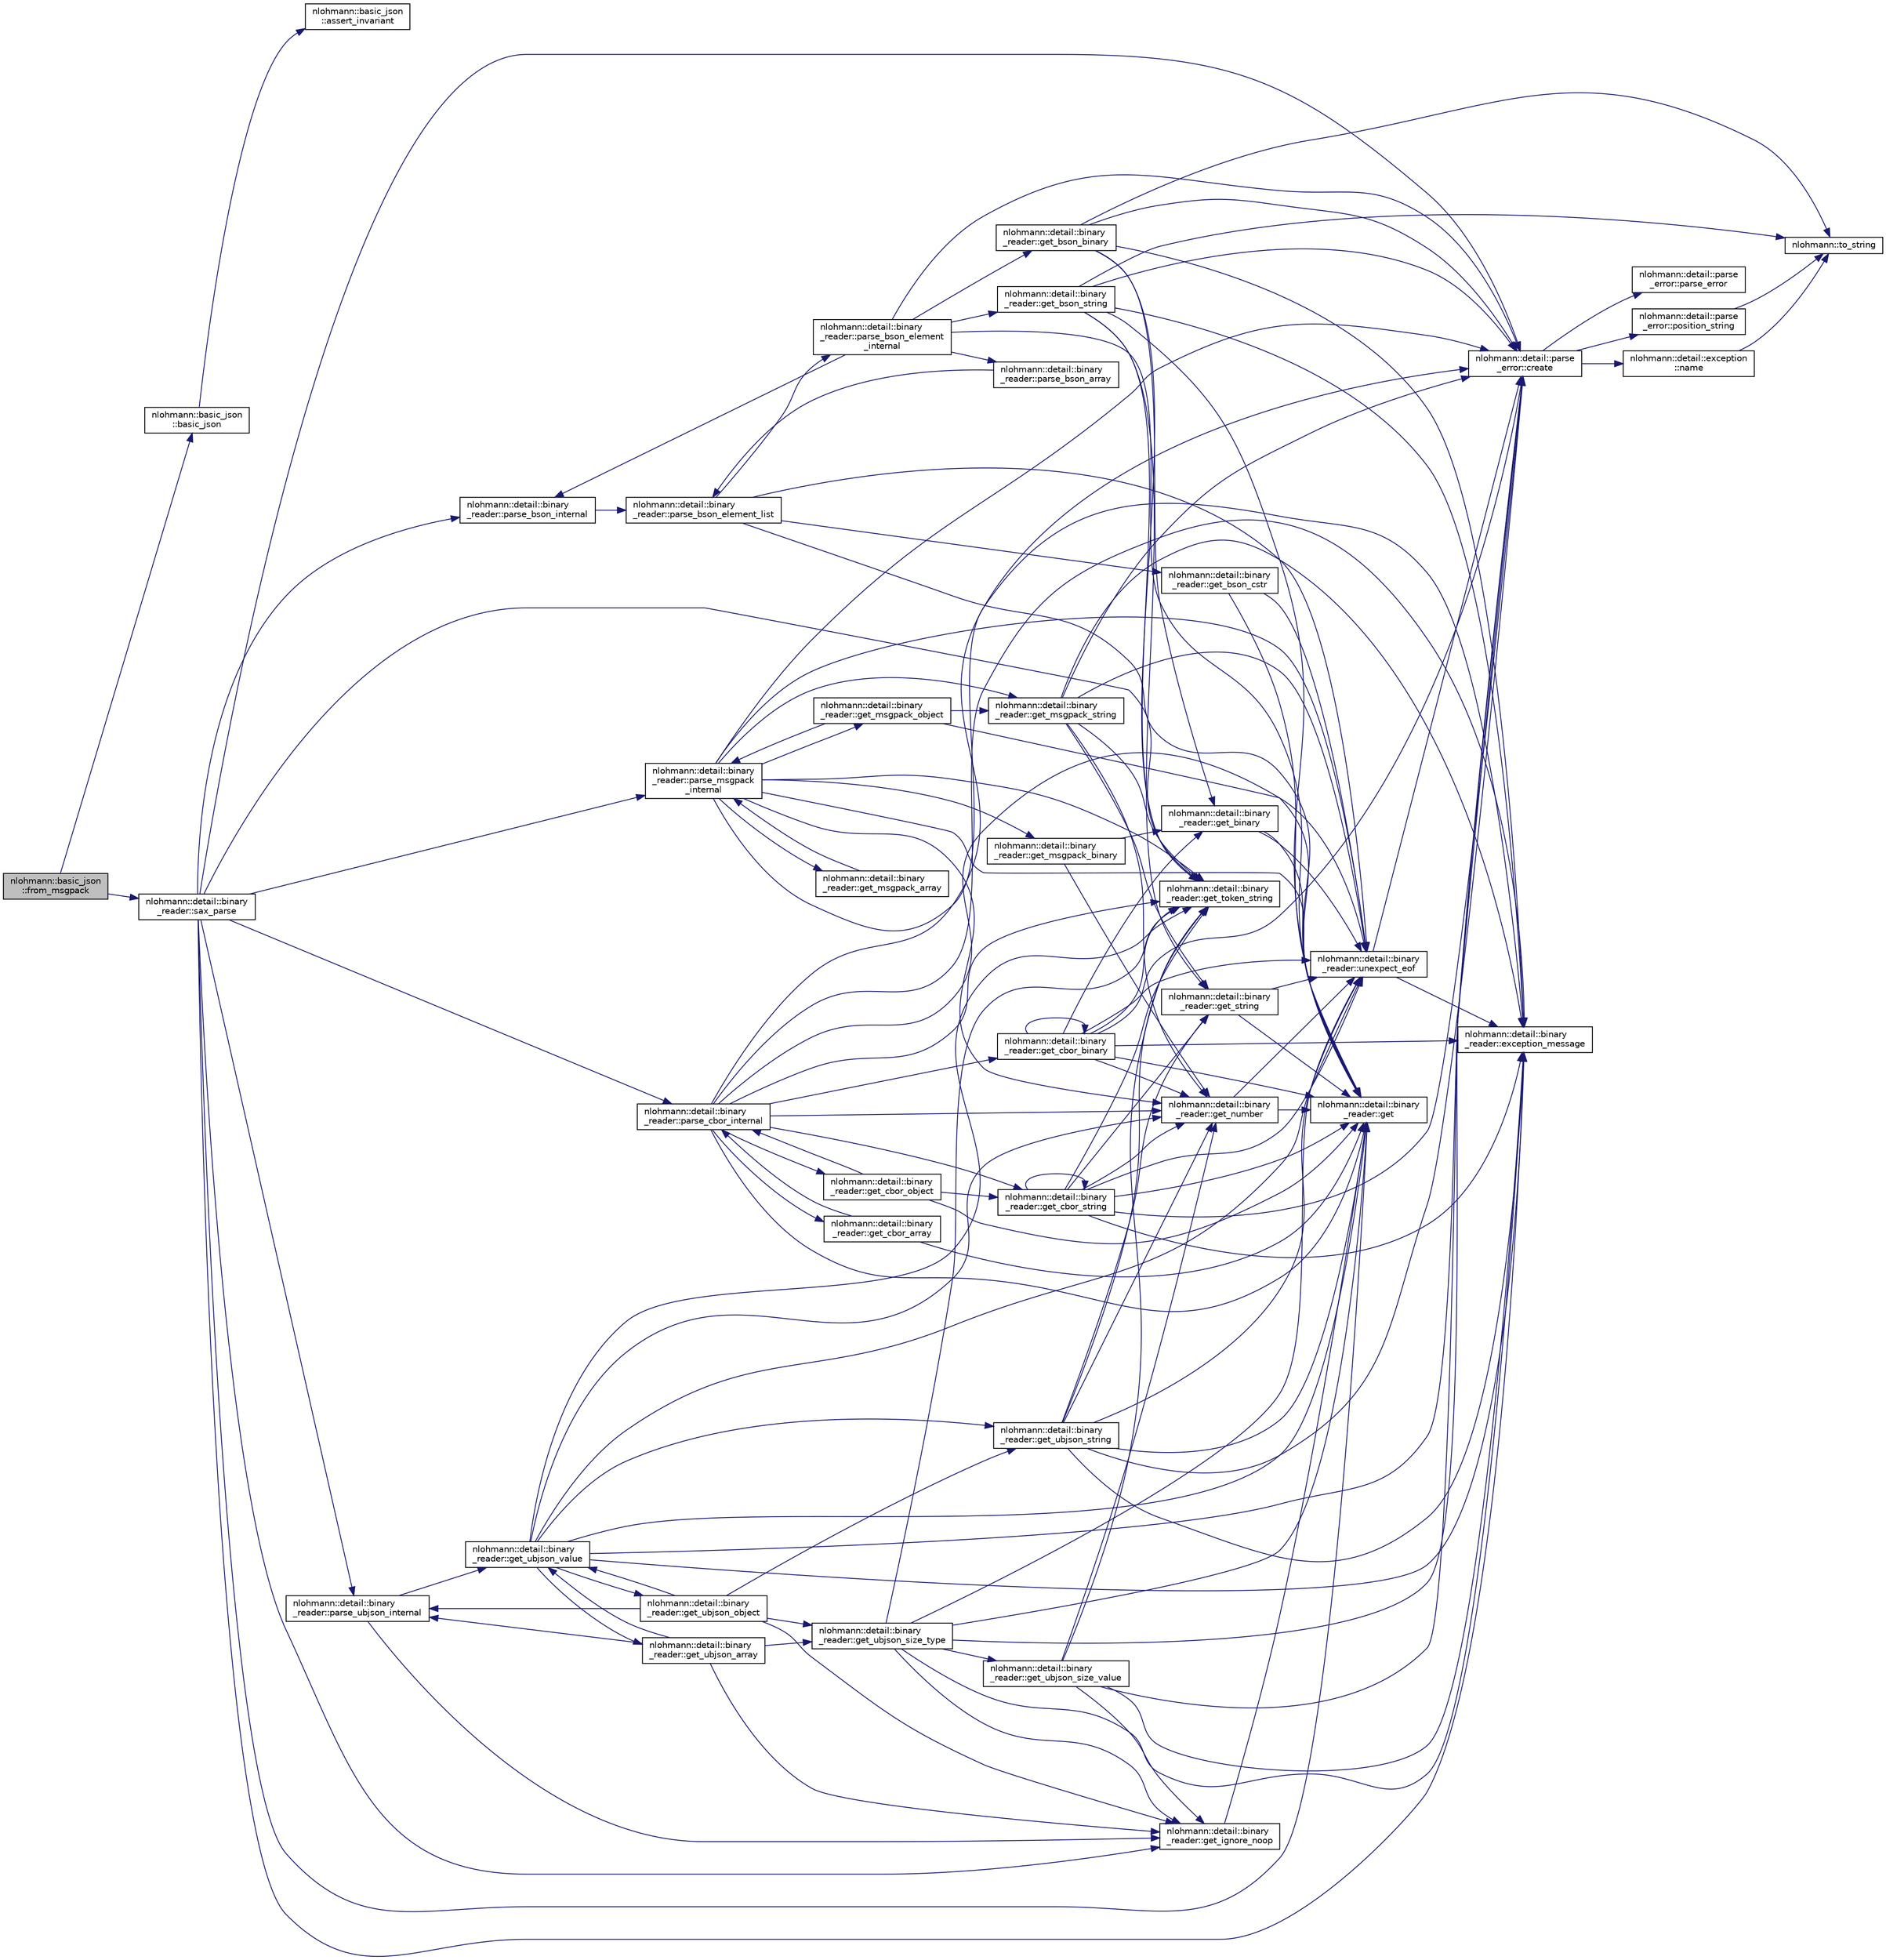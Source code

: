 digraph "nlohmann::basic_json::from_msgpack"
{
 // LATEX_PDF_SIZE
  edge [fontname="Helvetica",fontsize="10",labelfontname="Helvetica",labelfontsize="10"];
  node [fontname="Helvetica",fontsize="10",shape=record];
  rankdir="LR";
  Node1 [label="nlohmann::basic_json\l::from_msgpack",height=0.2,width=0.4,color="black", fillcolor="grey75", style="filled", fontcolor="black",tooltip=" "];
  Node1 -> Node2 [color="midnightblue",fontsize="10",style="solid",fontname="Helvetica"];
  Node2 [label="nlohmann::basic_json\l::basic_json",height=0.2,width=0.4,color="black", fillcolor="white", style="filled",URL="$classnlohmann_1_1basic__json.html#a19734fbc9c97d536832892ddacd6b62a",tooltip="create an empty value with a given type"];
  Node2 -> Node3 [color="midnightblue",fontsize="10",style="solid",fontname="Helvetica"];
  Node3 [label="nlohmann::basic_json\l::assert_invariant",height=0.2,width=0.4,color="black", fillcolor="white", style="filled",URL="$classnlohmann_1_1basic__json.html#aa7e7b1bdb6e9dbcfa5e284e8a2fb6464",tooltip="checks the class invariants"];
  Node1 -> Node4 [color="midnightblue",fontsize="10",style="solid",fontname="Helvetica"];
  Node4 [label="nlohmann::detail::binary\l_reader::sax_parse",height=0.2,width=0.4,color="black", fillcolor="white", style="filled",URL="$classnlohmann_1_1detail_1_1binary__reader.html#a6d8a2ff9f79212172d27f17a753bda35",tooltip=" "];
  Node4 -> Node5 [color="midnightblue",fontsize="10",style="solid",fontname="Helvetica"];
  Node5 [label="nlohmann::detail::parse\l_error::create",height=0.2,width=0.4,color="black", fillcolor="white", style="filled",URL="$classnlohmann_1_1detail_1_1parse__error.html#a137ea4d27de45d8a844fd13451d40f3d",tooltip="create a parse error exception"];
  Node5 -> Node6 [color="midnightblue",fontsize="10",style="solid",fontname="Helvetica"];
  Node6 [label="nlohmann::detail::exception\l::name",height=0.2,width=0.4,color="black", fillcolor="white", style="filled",URL="$classnlohmann_1_1detail_1_1exception.html#abf41a7e9178356314082284e6cfea278",tooltip=" "];
  Node6 -> Node7 [color="midnightblue",fontsize="10",style="solid",fontname="Helvetica"];
  Node7 [label="nlohmann::to_string",height=0.2,width=0.4,color="black", fillcolor="white", style="filled",URL="$namespacenlohmann.html#a6ce645a0b8717757e096a5b5773b7a16",tooltip="user-defined to_string function for JSON values"];
  Node5 -> Node8 [color="midnightblue",fontsize="10",style="solid",fontname="Helvetica"];
  Node8 [label="nlohmann::detail::parse\l_error::parse_error",height=0.2,width=0.4,color="black", fillcolor="white", style="filled",URL="$classnlohmann_1_1detail_1_1parse__error.html#a0ea816ea3521d7109407948cb1b850f7",tooltip=" "];
  Node5 -> Node9 [color="midnightblue",fontsize="10",style="solid",fontname="Helvetica"];
  Node9 [label="nlohmann::detail::parse\l_error::position_string",height=0.2,width=0.4,color="black", fillcolor="white", style="filled",URL="$classnlohmann_1_1detail_1_1parse__error.html#aefe74adeaa48781464ba2fd2ec63d221",tooltip=" "];
  Node9 -> Node7 [color="midnightblue",fontsize="10",style="solid",fontname="Helvetica"];
  Node4 -> Node10 [color="midnightblue",fontsize="10",style="solid",fontname="Helvetica"];
  Node10 [label="nlohmann::detail::binary\l_reader::exception_message",height=0.2,width=0.4,color="black", fillcolor="white", style="filled",URL="$classnlohmann_1_1detail_1_1binary__reader.html#a9c413c9a1bade1ce345740f4d69156f0",tooltip=" "];
  Node4 -> Node11 [color="midnightblue",fontsize="10",style="solid",fontname="Helvetica"];
  Node11 [label="nlohmann::detail::binary\l_reader::get",height=0.2,width=0.4,color="black", fillcolor="white", style="filled",URL="$classnlohmann_1_1detail_1_1binary__reader.html#a8e56fe7dfc10be90ca2fb13f2c01646c",tooltip="get next character from the input"];
  Node4 -> Node12 [color="midnightblue",fontsize="10",style="solid",fontname="Helvetica"];
  Node12 [label="nlohmann::detail::binary\l_reader::get_ignore_noop",height=0.2,width=0.4,color="black", fillcolor="white", style="filled",URL="$classnlohmann_1_1detail_1_1binary__reader.html#a3f024d4c45fed850be25756e58491229",tooltip=" "];
  Node12 -> Node11 [color="midnightblue",fontsize="10",style="solid",fontname="Helvetica"];
  Node4 -> Node13 [color="midnightblue",fontsize="10",style="solid",fontname="Helvetica"];
  Node13 [label="nlohmann::detail::binary\l_reader::get_token_string",height=0.2,width=0.4,color="black", fillcolor="white", style="filled",URL="$classnlohmann_1_1detail_1_1binary__reader.html#a7d323283c60a0b89ee5eeadf5cb9a5ad",tooltip=" "];
  Node4 -> Node14 [color="midnightblue",fontsize="10",style="solid",fontname="Helvetica"];
  Node14 [label="nlohmann::detail::binary\l_reader::parse_bson_internal",height=0.2,width=0.4,color="black", fillcolor="white", style="filled",URL="$classnlohmann_1_1detail_1_1binary__reader.html#abf2051ba57d9ea9b378a2e7c14e22b34",tooltip="Reads in a BSON-object and passes it to the SAX-parser."];
  Node14 -> Node15 [color="midnightblue",fontsize="10",style="solid",fontname="Helvetica"];
  Node15 [label="nlohmann::detail::binary\l_reader::parse_bson_element_list",height=0.2,width=0.4,color="black", fillcolor="white", style="filled",URL="$classnlohmann_1_1detail_1_1binary__reader.html#a4e07b75ccb2579d0e738b894f0fd8cf8",tooltip="Read a BSON element list (as specified in the BSON-spec)"];
  Node15 -> Node11 [color="midnightblue",fontsize="10",style="solid",fontname="Helvetica"];
  Node15 -> Node16 [color="midnightblue",fontsize="10",style="solid",fontname="Helvetica"];
  Node16 [label="nlohmann::detail::binary\l_reader::get_bson_cstr",height=0.2,width=0.4,color="black", fillcolor="white", style="filled",URL="$classnlohmann_1_1detail_1_1binary__reader.html#a354cbbaaea672c024ac949e1801c4302",tooltip="Parses a C-style string from the BSON input."];
  Node16 -> Node11 [color="midnightblue",fontsize="10",style="solid",fontname="Helvetica"];
  Node16 -> Node17 [color="midnightblue",fontsize="10",style="solid",fontname="Helvetica"];
  Node17 [label="nlohmann::detail::binary\l_reader::unexpect_eof",height=0.2,width=0.4,color="black", fillcolor="white", style="filled",URL="$classnlohmann_1_1detail_1_1binary__reader.html#a61a0bd8bbe7b560bd429fa990ba3ba1a",tooltip=" "];
  Node17 -> Node5 [color="midnightblue",fontsize="10",style="solid",fontname="Helvetica"];
  Node17 -> Node10 [color="midnightblue",fontsize="10",style="solid",fontname="Helvetica"];
  Node15 -> Node18 [color="midnightblue",fontsize="10",style="solid",fontname="Helvetica"];
  Node18 [label="nlohmann::detail::binary\l_reader::parse_bson_element\l_internal",height=0.2,width=0.4,color="black", fillcolor="white", style="filled",URL="$classnlohmann_1_1detail_1_1binary__reader.html#a1643f3ba2c9cd4ee58f76d06d1939432",tooltip="Read a BSON document element of the given element_type."];
  Node18 -> Node5 [color="midnightblue",fontsize="10",style="solid",fontname="Helvetica"];
  Node18 -> Node11 [color="midnightblue",fontsize="10",style="solid",fontname="Helvetica"];
  Node18 -> Node19 [color="midnightblue",fontsize="10",style="solid",fontname="Helvetica"];
  Node19 [label="nlohmann::detail::binary\l_reader::get_bson_binary",height=0.2,width=0.4,color="black", fillcolor="white", style="filled",URL="$classnlohmann_1_1detail_1_1binary__reader.html#a9940f56290b9278c58772eda2931e599",tooltip="Parses a byte array input of length len from the BSON input."];
  Node19 -> Node5 [color="midnightblue",fontsize="10",style="solid",fontname="Helvetica"];
  Node19 -> Node10 [color="midnightblue",fontsize="10",style="solid",fontname="Helvetica"];
  Node19 -> Node20 [color="midnightblue",fontsize="10",style="solid",fontname="Helvetica"];
  Node20 [label="nlohmann::detail::binary\l_reader::get_binary",height=0.2,width=0.4,color="black", fillcolor="white", style="filled",URL="$classnlohmann_1_1detail_1_1binary__reader.html#a55e13d567a53234573ab3833c0ca32e9",tooltip="create a byte array by reading bytes from the input"];
  Node20 -> Node11 [color="midnightblue",fontsize="10",style="solid",fontname="Helvetica"];
  Node20 -> Node17 [color="midnightblue",fontsize="10",style="solid",fontname="Helvetica"];
  Node19 -> Node13 [color="midnightblue",fontsize="10",style="solid",fontname="Helvetica"];
  Node19 -> Node7 [color="midnightblue",fontsize="10",style="solid",fontname="Helvetica"];
  Node18 -> Node21 [color="midnightblue",fontsize="10",style="solid",fontname="Helvetica"];
  Node21 [label="nlohmann::detail::binary\l_reader::get_bson_string",height=0.2,width=0.4,color="black", fillcolor="white", style="filled",URL="$classnlohmann_1_1detail_1_1binary__reader.html#a23921422802aa472360dd05023e20565",tooltip="Parses a zero-terminated string of length len from the BSON input."];
  Node21 -> Node5 [color="midnightblue",fontsize="10",style="solid",fontname="Helvetica"];
  Node21 -> Node10 [color="midnightblue",fontsize="10",style="solid",fontname="Helvetica"];
  Node21 -> Node11 [color="midnightblue",fontsize="10",style="solid",fontname="Helvetica"];
  Node21 -> Node22 [color="midnightblue",fontsize="10",style="solid",fontname="Helvetica"];
  Node22 [label="nlohmann::detail::binary\l_reader::get_string",height=0.2,width=0.4,color="black", fillcolor="white", style="filled",URL="$classnlohmann_1_1detail_1_1binary__reader.html#a540919db22df36512f05a88945c13263",tooltip="create a string by reading characters from the input"];
  Node22 -> Node11 [color="midnightblue",fontsize="10",style="solid",fontname="Helvetica"];
  Node22 -> Node17 [color="midnightblue",fontsize="10",style="solid",fontname="Helvetica"];
  Node21 -> Node13 [color="midnightblue",fontsize="10",style="solid",fontname="Helvetica"];
  Node21 -> Node7 [color="midnightblue",fontsize="10",style="solid",fontname="Helvetica"];
  Node18 -> Node23 [color="midnightblue",fontsize="10",style="solid",fontname="Helvetica"];
  Node23 [label="nlohmann::detail::binary\l_reader::parse_bson_array",height=0.2,width=0.4,color="black", fillcolor="white", style="filled",URL="$classnlohmann_1_1detail_1_1binary__reader.html#a23eb89a222e22533e9fd43e76722f44f",tooltip="Reads an array from the BSON input and passes it to the SAX-parser."];
  Node23 -> Node15 [color="midnightblue",fontsize="10",style="solid",fontname="Helvetica"];
  Node18 -> Node14 [color="midnightblue",fontsize="10",style="solid",fontname="Helvetica"];
  Node15 -> Node17 [color="midnightblue",fontsize="10",style="solid",fontname="Helvetica"];
  Node4 -> Node24 [color="midnightblue",fontsize="10",style="solid",fontname="Helvetica"];
  Node24 [label="nlohmann::detail::binary\l_reader::parse_cbor_internal",height=0.2,width=0.4,color="black", fillcolor="white", style="filled",URL="$classnlohmann_1_1detail_1_1binary__reader.html#ae60ecf77ce634ad0b90a97f28ef1e26c",tooltip=" "];
  Node24 -> Node5 [color="midnightblue",fontsize="10",style="solid",fontname="Helvetica"];
  Node24 -> Node10 [color="midnightblue",fontsize="10",style="solid",fontname="Helvetica"];
  Node24 -> Node11 [color="midnightblue",fontsize="10",style="solid",fontname="Helvetica"];
  Node24 -> Node25 [color="midnightblue",fontsize="10",style="solid",fontname="Helvetica"];
  Node25 [label="nlohmann::detail::binary\l_reader::get_cbor_array",height=0.2,width=0.4,color="black", fillcolor="white", style="filled",URL="$classnlohmann_1_1detail_1_1binary__reader.html#a71da004e059642307acd414e8ab18877",tooltip=" "];
  Node25 -> Node11 [color="midnightblue",fontsize="10",style="solid",fontname="Helvetica"];
  Node25 -> Node24 [color="midnightblue",fontsize="10",style="solid",fontname="Helvetica"];
  Node24 -> Node26 [color="midnightblue",fontsize="10",style="solid",fontname="Helvetica"];
  Node26 [label="nlohmann::detail::binary\l_reader::get_cbor_binary",height=0.2,width=0.4,color="black", fillcolor="white", style="filled",URL="$classnlohmann_1_1detail_1_1binary__reader.html#acb001d18095dc5bcf7336ae5122b8340",tooltip="reads a CBOR byte array"];
  Node26 -> Node5 [color="midnightblue",fontsize="10",style="solid",fontname="Helvetica"];
  Node26 -> Node10 [color="midnightblue",fontsize="10",style="solid",fontname="Helvetica"];
  Node26 -> Node11 [color="midnightblue",fontsize="10",style="solid",fontname="Helvetica"];
  Node26 -> Node20 [color="midnightblue",fontsize="10",style="solid",fontname="Helvetica"];
  Node26 -> Node26 [color="midnightblue",fontsize="10",style="solid",fontname="Helvetica"];
  Node26 -> Node27 [color="midnightblue",fontsize="10",style="solid",fontname="Helvetica"];
  Node27 [label="nlohmann::detail::binary\l_reader::get_number",height=0.2,width=0.4,color="black", fillcolor="white", style="filled",URL="$classnlohmann_1_1detail_1_1binary__reader.html#ac356c6364fe0273d3303fb7a447f4ef6",tooltip=" "];
  Node27 -> Node11 [color="midnightblue",fontsize="10",style="solid",fontname="Helvetica"];
  Node27 -> Node17 [color="midnightblue",fontsize="10",style="solid",fontname="Helvetica"];
  Node26 -> Node13 [color="midnightblue",fontsize="10",style="solid",fontname="Helvetica"];
  Node26 -> Node17 [color="midnightblue",fontsize="10",style="solid",fontname="Helvetica"];
  Node24 -> Node28 [color="midnightblue",fontsize="10",style="solid",fontname="Helvetica"];
  Node28 [label="nlohmann::detail::binary\l_reader::get_cbor_object",height=0.2,width=0.4,color="black", fillcolor="white", style="filled",URL="$classnlohmann_1_1detail_1_1binary__reader.html#ad90a59f7616f8529f6cece4485ebd5a3",tooltip=" "];
  Node28 -> Node11 [color="midnightblue",fontsize="10",style="solid",fontname="Helvetica"];
  Node28 -> Node29 [color="midnightblue",fontsize="10",style="solid",fontname="Helvetica"];
  Node29 [label="nlohmann::detail::binary\l_reader::get_cbor_string",height=0.2,width=0.4,color="black", fillcolor="white", style="filled",URL="$classnlohmann_1_1detail_1_1binary__reader.html#a545a44ae4b3fa2b7a61d9e8517fb7154",tooltip="reads a CBOR string"];
  Node29 -> Node5 [color="midnightblue",fontsize="10",style="solid",fontname="Helvetica"];
  Node29 -> Node10 [color="midnightblue",fontsize="10",style="solid",fontname="Helvetica"];
  Node29 -> Node11 [color="midnightblue",fontsize="10",style="solid",fontname="Helvetica"];
  Node29 -> Node29 [color="midnightblue",fontsize="10",style="solid",fontname="Helvetica"];
  Node29 -> Node27 [color="midnightblue",fontsize="10",style="solid",fontname="Helvetica"];
  Node29 -> Node22 [color="midnightblue",fontsize="10",style="solid",fontname="Helvetica"];
  Node29 -> Node13 [color="midnightblue",fontsize="10",style="solid",fontname="Helvetica"];
  Node29 -> Node17 [color="midnightblue",fontsize="10",style="solid",fontname="Helvetica"];
  Node28 -> Node24 [color="midnightblue",fontsize="10",style="solid",fontname="Helvetica"];
  Node24 -> Node29 [color="midnightblue",fontsize="10",style="solid",fontname="Helvetica"];
  Node24 -> Node27 [color="midnightblue",fontsize="10",style="solid",fontname="Helvetica"];
  Node24 -> Node13 [color="midnightblue",fontsize="10",style="solid",fontname="Helvetica"];
  Node24 -> Node17 [color="midnightblue",fontsize="10",style="solid",fontname="Helvetica"];
  Node4 -> Node30 [color="midnightblue",fontsize="10",style="solid",fontname="Helvetica"];
  Node30 [label="nlohmann::detail::binary\l_reader::parse_msgpack\l_internal",height=0.2,width=0.4,color="black", fillcolor="white", style="filled",URL="$classnlohmann_1_1detail_1_1binary__reader.html#ae020385ce9424271d61f85d3842c02cb",tooltip=" "];
  Node30 -> Node5 [color="midnightblue",fontsize="10",style="solid",fontname="Helvetica"];
  Node30 -> Node10 [color="midnightblue",fontsize="10",style="solid",fontname="Helvetica"];
  Node30 -> Node11 [color="midnightblue",fontsize="10",style="solid",fontname="Helvetica"];
  Node30 -> Node31 [color="midnightblue",fontsize="10",style="solid",fontname="Helvetica"];
  Node31 [label="nlohmann::detail::binary\l_reader::get_msgpack_array",height=0.2,width=0.4,color="black", fillcolor="white", style="filled",URL="$classnlohmann_1_1detail_1_1binary__reader.html#a0ce1d7066597952efb008aaf578b2bd6",tooltip=" "];
  Node31 -> Node30 [color="midnightblue",fontsize="10",style="solid",fontname="Helvetica"];
  Node30 -> Node32 [color="midnightblue",fontsize="10",style="solid",fontname="Helvetica"];
  Node32 [label="nlohmann::detail::binary\l_reader::get_msgpack_binary",height=0.2,width=0.4,color="black", fillcolor="white", style="filled",URL="$classnlohmann_1_1detail_1_1binary__reader.html#a389e550fd397a48121cb82d92bb7475a",tooltip="reads a MessagePack byte array"];
  Node32 -> Node20 [color="midnightblue",fontsize="10",style="solid",fontname="Helvetica"];
  Node32 -> Node27 [color="midnightblue",fontsize="10",style="solid",fontname="Helvetica"];
  Node30 -> Node33 [color="midnightblue",fontsize="10",style="solid",fontname="Helvetica"];
  Node33 [label="nlohmann::detail::binary\l_reader::get_msgpack_object",height=0.2,width=0.4,color="black", fillcolor="white", style="filled",URL="$classnlohmann_1_1detail_1_1binary__reader.html#a8bebd21ceef09b6b2562e87861832700",tooltip=" "];
  Node33 -> Node11 [color="midnightblue",fontsize="10",style="solid",fontname="Helvetica"];
  Node33 -> Node34 [color="midnightblue",fontsize="10",style="solid",fontname="Helvetica"];
  Node34 [label="nlohmann::detail::binary\l_reader::get_msgpack_string",height=0.2,width=0.4,color="black", fillcolor="white", style="filled",URL="$classnlohmann_1_1detail_1_1binary__reader.html#ad8cba5585327caa550dd5b6dd25a64f8",tooltip="reads a MessagePack string"];
  Node34 -> Node5 [color="midnightblue",fontsize="10",style="solid",fontname="Helvetica"];
  Node34 -> Node10 [color="midnightblue",fontsize="10",style="solid",fontname="Helvetica"];
  Node34 -> Node27 [color="midnightblue",fontsize="10",style="solid",fontname="Helvetica"];
  Node34 -> Node22 [color="midnightblue",fontsize="10",style="solid",fontname="Helvetica"];
  Node34 -> Node13 [color="midnightblue",fontsize="10",style="solid",fontname="Helvetica"];
  Node34 -> Node17 [color="midnightblue",fontsize="10",style="solid",fontname="Helvetica"];
  Node33 -> Node30 [color="midnightblue",fontsize="10",style="solid",fontname="Helvetica"];
  Node30 -> Node34 [color="midnightblue",fontsize="10",style="solid",fontname="Helvetica"];
  Node30 -> Node27 [color="midnightblue",fontsize="10",style="solid",fontname="Helvetica"];
  Node30 -> Node13 [color="midnightblue",fontsize="10",style="solid",fontname="Helvetica"];
  Node30 -> Node17 [color="midnightblue",fontsize="10",style="solid",fontname="Helvetica"];
  Node4 -> Node35 [color="midnightblue",fontsize="10",style="solid",fontname="Helvetica"];
  Node35 [label="nlohmann::detail::binary\l_reader::parse_ubjson_internal",height=0.2,width=0.4,color="black", fillcolor="white", style="filled",URL="$classnlohmann_1_1detail_1_1binary__reader.html#a5a79480d661019b0f3fc615ae12f7de7",tooltip=" "];
  Node35 -> Node12 [color="midnightblue",fontsize="10",style="solid",fontname="Helvetica"];
  Node35 -> Node36 [color="midnightblue",fontsize="10",style="solid",fontname="Helvetica"];
  Node36 [label="nlohmann::detail::binary\l_reader::get_ubjson_value",height=0.2,width=0.4,color="black", fillcolor="white", style="filled",URL="$classnlohmann_1_1detail_1_1binary__reader.html#ad921c3450aba90b2b3d8c8696bb84f42",tooltip=" "];
  Node36 -> Node5 [color="midnightblue",fontsize="10",style="solid",fontname="Helvetica"];
  Node36 -> Node10 [color="midnightblue",fontsize="10",style="solid",fontname="Helvetica"];
  Node36 -> Node11 [color="midnightblue",fontsize="10",style="solid",fontname="Helvetica"];
  Node36 -> Node27 [color="midnightblue",fontsize="10",style="solid",fontname="Helvetica"];
  Node36 -> Node13 [color="midnightblue",fontsize="10",style="solid",fontname="Helvetica"];
  Node36 -> Node37 [color="midnightblue",fontsize="10",style="solid",fontname="Helvetica"];
  Node37 [label="nlohmann::detail::binary\l_reader::get_ubjson_array",height=0.2,width=0.4,color="black", fillcolor="white", style="filled",URL="$classnlohmann_1_1detail_1_1binary__reader.html#afb36cb588b795efa513fc95e949493b7",tooltip=" "];
  Node37 -> Node12 [color="midnightblue",fontsize="10",style="solid",fontname="Helvetica"];
  Node37 -> Node38 [color="midnightblue",fontsize="10",style="solid",fontname="Helvetica"];
  Node38 [label="nlohmann::detail::binary\l_reader::get_ubjson_size_type",height=0.2,width=0.4,color="black", fillcolor="white", style="filled",URL="$classnlohmann_1_1detail_1_1binary__reader.html#a223f639bb543e6f1fe1a4419036dfa77",tooltip="determine the type and size for a container"];
  Node38 -> Node5 [color="midnightblue",fontsize="10",style="solid",fontname="Helvetica"];
  Node38 -> Node10 [color="midnightblue",fontsize="10",style="solid",fontname="Helvetica"];
  Node38 -> Node11 [color="midnightblue",fontsize="10",style="solid",fontname="Helvetica"];
  Node38 -> Node12 [color="midnightblue",fontsize="10",style="solid",fontname="Helvetica"];
  Node38 -> Node13 [color="midnightblue",fontsize="10",style="solid",fontname="Helvetica"];
  Node38 -> Node39 [color="midnightblue",fontsize="10",style="solid",fontname="Helvetica"];
  Node39 [label="nlohmann::detail::binary\l_reader::get_ubjson_size_value",height=0.2,width=0.4,color="black", fillcolor="white", style="filled",URL="$classnlohmann_1_1detail_1_1binary__reader.html#aba7ba9ec9a52ad2bee8baff70176aa20",tooltip=" "];
  Node39 -> Node5 [color="midnightblue",fontsize="10",style="solid",fontname="Helvetica"];
  Node39 -> Node10 [color="midnightblue",fontsize="10",style="solid",fontname="Helvetica"];
  Node39 -> Node12 [color="midnightblue",fontsize="10",style="solid",fontname="Helvetica"];
  Node39 -> Node27 [color="midnightblue",fontsize="10",style="solid",fontname="Helvetica"];
  Node39 -> Node13 [color="midnightblue",fontsize="10",style="solid",fontname="Helvetica"];
  Node38 -> Node17 [color="midnightblue",fontsize="10",style="solid",fontname="Helvetica"];
  Node37 -> Node36 [color="midnightblue",fontsize="10",style="solid",fontname="Helvetica"];
  Node37 -> Node35 [color="midnightblue",fontsize="10",style="solid",fontname="Helvetica"];
  Node36 -> Node40 [color="midnightblue",fontsize="10",style="solid",fontname="Helvetica"];
  Node40 [label="nlohmann::detail::binary\l_reader::get_ubjson_object",height=0.2,width=0.4,color="black", fillcolor="white", style="filled",URL="$classnlohmann_1_1detail_1_1binary__reader.html#adcf64ad3207f4bf37a5a31c920a385c3",tooltip=" "];
  Node40 -> Node12 [color="midnightblue",fontsize="10",style="solid",fontname="Helvetica"];
  Node40 -> Node38 [color="midnightblue",fontsize="10",style="solid",fontname="Helvetica"];
  Node40 -> Node41 [color="midnightblue",fontsize="10",style="solid",fontname="Helvetica"];
  Node41 [label="nlohmann::detail::binary\l_reader::get_ubjson_string",height=0.2,width=0.4,color="black", fillcolor="white", style="filled",URL="$classnlohmann_1_1detail_1_1binary__reader.html#a4ae90db51c102e912b7eac83c78733a6",tooltip="reads a UBJSON string"];
  Node41 -> Node5 [color="midnightblue",fontsize="10",style="solid",fontname="Helvetica"];
  Node41 -> Node10 [color="midnightblue",fontsize="10",style="solid",fontname="Helvetica"];
  Node41 -> Node11 [color="midnightblue",fontsize="10",style="solid",fontname="Helvetica"];
  Node41 -> Node27 [color="midnightblue",fontsize="10",style="solid",fontname="Helvetica"];
  Node41 -> Node22 [color="midnightblue",fontsize="10",style="solid",fontname="Helvetica"];
  Node41 -> Node13 [color="midnightblue",fontsize="10",style="solid",fontname="Helvetica"];
  Node41 -> Node17 [color="midnightblue",fontsize="10",style="solid",fontname="Helvetica"];
  Node40 -> Node36 [color="midnightblue",fontsize="10",style="solid",fontname="Helvetica"];
  Node40 -> Node35 [color="midnightblue",fontsize="10",style="solid",fontname="Helvetica"];
  Node36 -> Node41 [color="midnightblue",fontsize="10",style="solid",fontname="Helvetica"];
  Node36 -> Node17 [color="midnightblue",fontsize="10",style="solid",fontname="Helvetica"];
}
